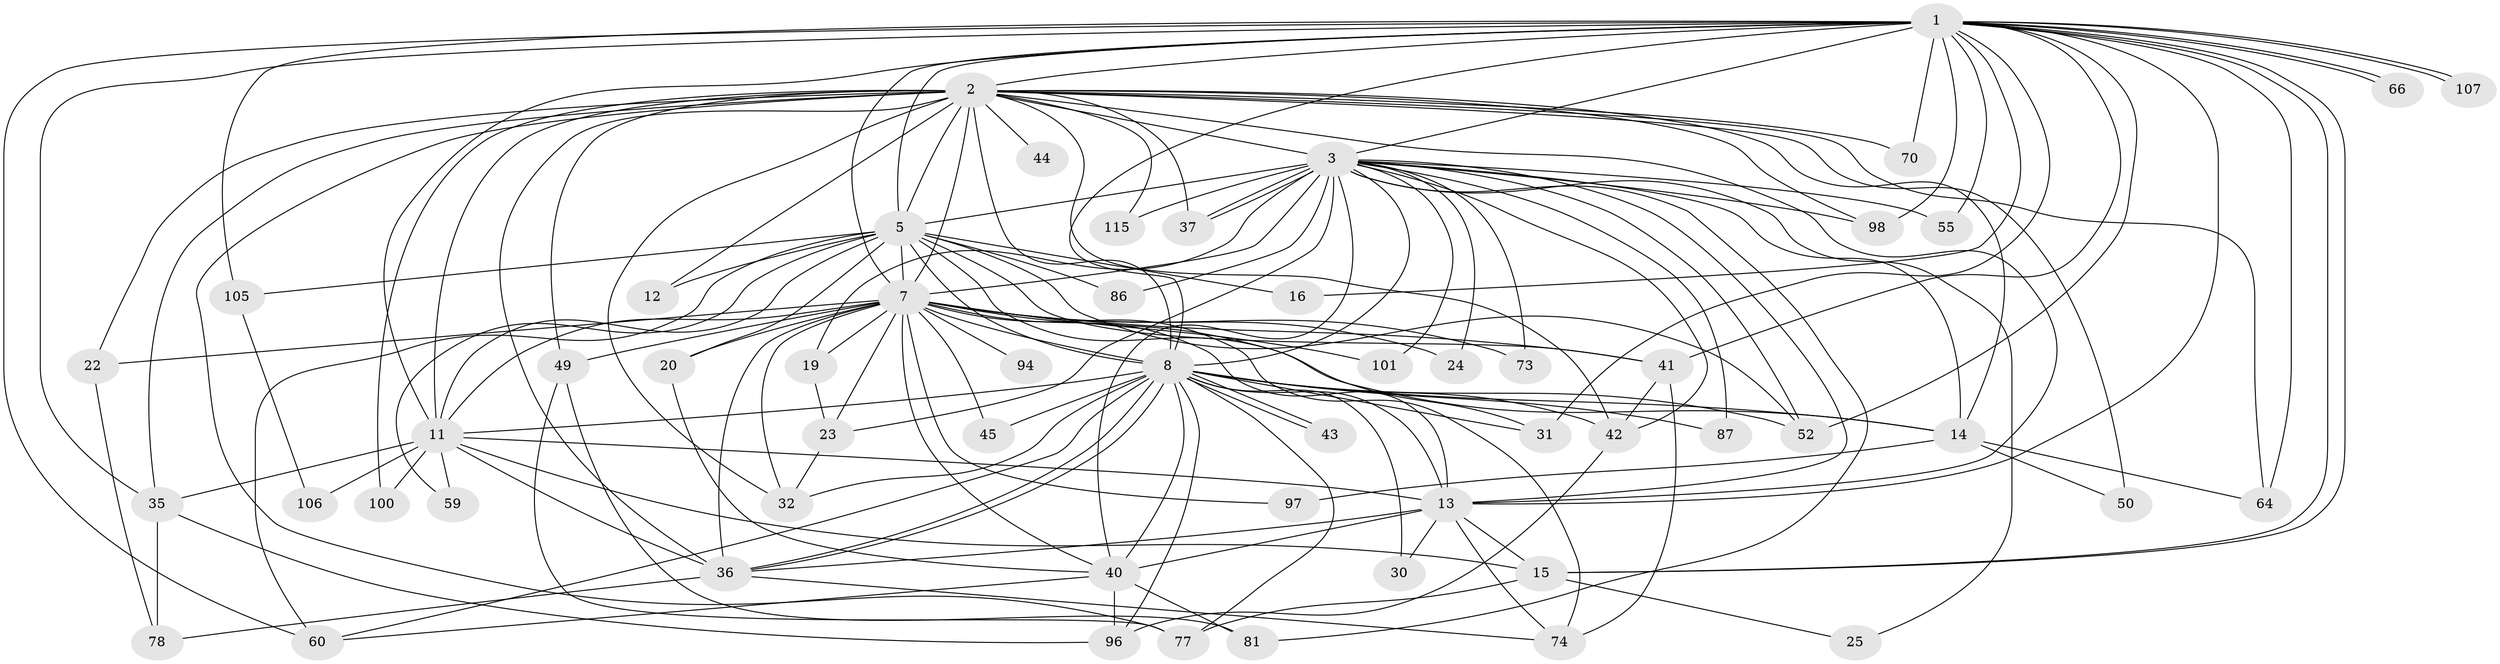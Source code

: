// original degree distribution, {32: 0.014285714285714285, 14: 0.007142857142857143, 21: 0.02857142857142857, 26: 0.007142857142857143, 25: 0.007142857142857143, 24: 0.007142857142857143, 6: 0.02142857142857143, 3: 0.22857142857142856, 13: 0.007142857142857143, 7: 0.014285714285714285, 2: 0.5142857142857142, 4: 0.08571428571428572, 5: 0.05714285714285714}
// Generated by graph-tools (version 1.1) at 2025/17/03/04/25 18:17:16]
// undirected, 56 vertices, 154 edges
graph export_dot {
graph [start="1"]
  node [color=gray90,style=filled];
  1;
  2 [super="+6"];
  3 [super="+28+4"];
  5;
  7 [super="+38+127+128+95+65+10+75+69"];
  8 [super="+90+33+53"];
  11 [super="+132+47+26+79"];
  12 [super="+76"];
  13 [super="+102+62"];
  14 [super="+82"];
  15;
  16;
  19;
  20;
  22;
  23 [super="+91"];
  24;
  25;
  30;
  31 [super="+51"];
  32 [super="+134"];
  35 [super="+112"];
  36 [super="+46+110+39"];
  37 [super="+80"];
  40 [super="+48+63+72"];
  41 [super="+133+137"];
  42 [super="+84+58"];
  43;
  44;
  45;
  49;
  50;
  52 [super="+111"];
  55;
  59;
  60 [super="+61"];
  64 [super="+68"];
  66;
  70 [super="+83"];
  73;
  74;
  77 [super="+139+109"];
  78 [super="+104"];
  81 [super="+126"];
  86;
  87;
  94;
  96 [super="+118+103"];
  97;
  98 [super="+130"];
  100;
  101 [super="+122"];
  105;
  106;
  107;
  115;
  1 -- 2 [weight=3];
  1 -- 3 [weight=2];
  1 -- 5;
  1 -- 7 [weight=3];
  1 -- 8;
  1 -- 11 [weight=2];
  1 -- 15;
  1 -- 15;
  1 -- 16;
  1 -- 31;
  1 -- 35;
  1 -- 41;
  1 -- 52;
  1 -- 55;
  1 -- 60;
  1 -- 66;
  1 -- 66;
  1 -- 98;
  1 -- 105;
  1 -- 107;
  1 -- 107;
  1 -- 70;
  1 -- 64 [weight=2];
  1 -- 13 [weight=2];
  2 -- 3 [weight=7];
  2 -- 5 [weight=4];
  2 -- 7 [weight=12];
  2 -- 8 [weight=6];
  2 -- 11 [weight=2];
  2 -- 50;
  2 -- 100;
  2 -- 115;
  2 -- 64;
  2 -- 70 [weight=2];
  2 -- 12 [weight=2];
  2 -- 77;
  2 -- 14;
  2 -- 13 [weight=2];
  2 -- 22;
  2 -- 32;
  2 -- 98;
  2 -- 35;
  2 -- 36;
  2 -- 37;
  2 -- 42;
  2 -- 44;
  2 -- 49 [weight=2];
  3 -- 5 [weight=3];
  3 -- 7 [weight=5];
  3 -- 8 [weight=3];
  3 -- 19 [weight=2];
  3 -- 25;
  3 -- 37;
  3 -- 37;
  3 -- 40 [weight=2];
  3 -- 52;
  3 -- 98;
  3 -- 115;
  3 -- 13 [weight=2];
  3 -- 73;
  3 -- 14;
  3 -- 81;
  3 -- 86;
  3 -- 23;
  3 -- 24;
  3 -- 87;
  3 -- 101;
  3 -- 42;
  3 -- 55;
  5 -- 7 [weight=5];
  5 -- 8 [weight=2];
  5 -- 12;
  5 -- 16;
  5 -- 20;
  5 -- 31;
  5 -- 41;
  5 -- 59;
  5 -- 86;
  5 -- 105;
  5 -- 60;
  5 -- 52;
  5 -- 11;
  7 -- 8 [weight=5];
  7 -- 19;
  7 -- 22;
  7 -- 24;
  7 -- 97;
  7 -- 11;
  7 -- 40;
  7 -- 36;
  7 -- 73;
  7 -- 74;
  7 -- 13;
  7 -- 14;
  7 -- 20;
  7 -- 23;
  7 -- 94 [weight=2];
  7 -- 32;
  7 -- 101 [weight=2];
  7 -- 41;
  7 -- 45;
  7 -- 49;
  8 -- 13 [weight=2];
  8 -- 14;
  8 -- 30;
  8 -- 36;
  8 -- 36;
  8 -- 43;
  8 -- 43;
  8 -- 45;
  8 -- 60;
  8 -- 77;
  8 -- 87;
  8 -- 42;
  8 -- 96;
  8 -- 11;
  8 -- 40;
  8 -- 32;
  8 -- 31;
  8 -- 52;
  11 -- 15;
  11 -- 100;
  11 -- 36 [weight=2];
  11 -- 35;
  11 -- 59;
  11 -- 106;
  11 -- 13;
  13 -- 30;
  13 -- 74;
  13 -- 36;
  13 -- 15;
  13 -- 40;
  14 -- 50;
  14 -- 64;
  14 -- 97;
  15 -- 25;
  15 -- 77;
  19 -- 23;
  20 -- 40;
  22 -- 78;
  23 -- 32;
  35 -- 96;
  35 -- 78;
  36 -- 74;
  36 -- 78;
  40 -- 81;
  40 -- 60;
  40 -- 96;
  41 -- 42;
  41 -- 74;
  42 -- 96;
  49 -- 81;
  49 -- 77;
  105 -- 106;
}
